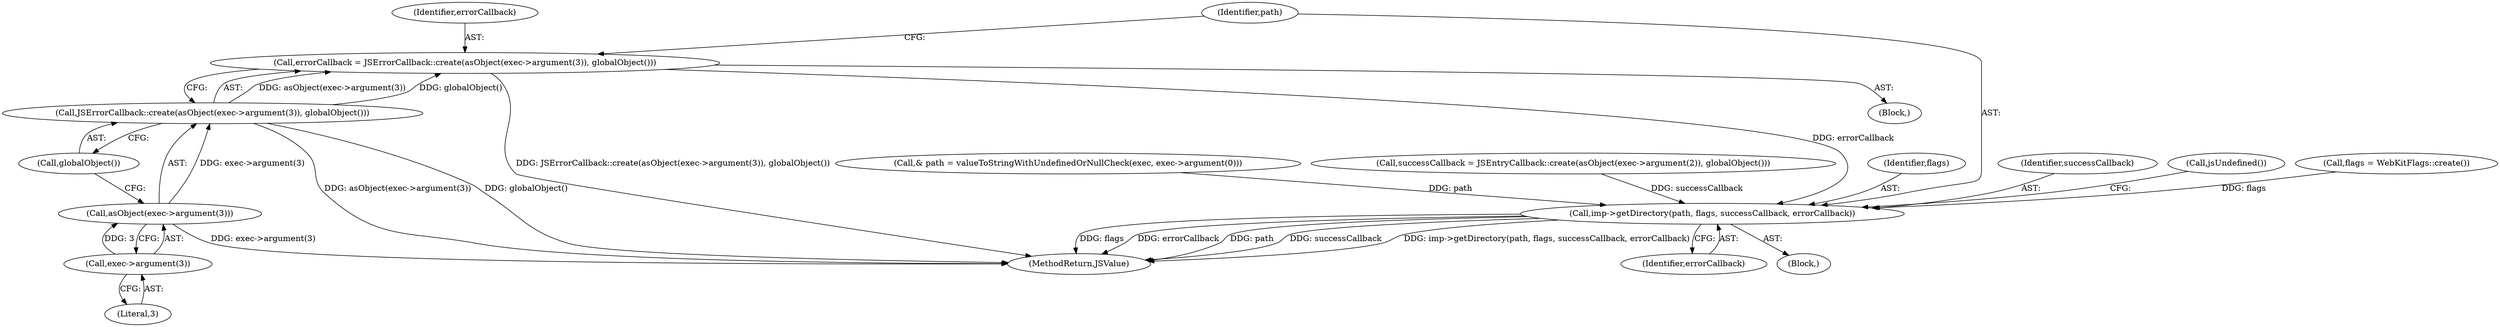 digraph "0_Chrome_b944f670bb7a8a919daac497a4ea0536c954c201_2@API" {
"1000235" [label="(Call,errorCallback = JSErrorCallback::create(asObject(exec->argument(3)), globalObject()))"];
"1000237" [label="(Call,JSErrorCallback::create(asObject(exec->argument(3)), globalObject()))"];
"1000238" [label="(Call,asObject(exec->argument(3)))"];
"1000239" [label="(Call,exec->argument(3))"];
"1000242" [label="(Call,imp->getDirectory(path, flags, successCallback, errorCallback))"];
"1000225" [label="(Block,)"];
"1000244" [label="(Identifier,flags)"];
"1000243" [label="(Identifier,path)"];
"1000240" [label="(Literal,3)"];
"1000102" [label="(Block,)"];
"1000249" [label="(MethodReturn,JSValue)"];
"1000245" [label="(Identifier,successCallback)"];
"1000237" [label="(Call,JSErrorCallback::create(asObject(exec->argument(3)), globalObject()))"];
"1000248" [label="(Call,jsUndefined())"];
"1000157" [label="(Call,flags = WebKitFlags::create())"];
"1000236" [label="(Identifier,errorCallback)"];
"1000239" [label="(Call,exec->argument(3))"];
"1000120" [label="(Call,& path = valueToStringWithUndefinedOrNullCheck(exec, exec->argument(0)))"];
"1000241" [label="(Call,globalObject())"];
"1000235" [label="(Call,errorCallback = JSErrorCallback::create(asObject(exec->argument(3)), globalObject()))"];
"1000246" [label="(Identifier,errorCallback)"];
"1000238" [label="(Call,asObject(exec->argument(3)))"];
"1000207" [label="(Call,successCallback = JSEntryCallback::create(asObject(exec->argument(2)), globalObject()))"];
"1000242" [label="(Call,imp->getDirectory(path, flags, successCallback, errorCallback))"];
"1000235" -> "1000225"  [label="AST: "];
"1000235" -> "1000237"  [label="CFG: "];
"1000236" -> "1000235"  [label="AST: "];
"1000237" -> "1000235"  [label="AST: "];
"1000243" -> "1000235"  [label="CFG: "];
"1000235" -> "1000249"  [label="DDG: JSErrorCallback::create(asObject(exec->argument(3)), globalObject())"];
"1000237" -> "1000235"  [label="DDG: asObject(exec->argument(3))"];
"1000237" -> "1000235"  [label="DDG: globalObject()"];
"1000235" -> "1000242"  [label="DDG: errorCallback"];
"1000237" -> "1000241"  [label="CFG: "];
"1000238" -> "1000237"  [label="AST: "];
"1000241" -> "1000237"  [label="AST: "];
"1000237" -> "1000249"  [label="DDG: asObject(exec->argument(3))"];
"1000237" -> "1000249"  [label="DDG: globalObject()"];
"1000238" -> "1000237"  [label="DDG: exec->argument(3)"];
"1000238" -> "1000239"  [label="CFG: "];
"1000239" -> "1000238"  [label="AST: "];
"1000241" -> "1000238"  [label="CFG: "];
"1000238" -> "1000249"  [label="DDG: exec->argument(3)"];
"1000239" -> "1000238"  [label="DDG: 3"];
"1000239" -> "1000240"  [label="CFG: "];
"1000240" -> "1000239"  [label="AST: "];
"1000242" -> "1000102"  [label="AST: "];
"1000242" -> "1000246"  [label="CFG: "];
"1000243" -> "1000242"  [label="AST: "];
"1000244" -> "1000242"  [label="AST: "];
"1000245" -> "1000242"  [label="AST: "];
"1000246" -> "1000242"  [label="AST: "];
"1000248" -> "1000242"  [label="CFG: "];
"1000242" -> "1000249"  [label="DDG: successCallback"];
"1000242" -> "1000249"  [label="DDG: imp->getDirectory(path, flags, successCallback, errorCallback)"];
"1000242" -> "1000249"  [label="DDG: flags"];
"1000242" -> "1000249"  [label="DDG: errorCallback"];
"1000242" -> "1000249"  [label="DDG: path"];
"1000120" -> "1000242"  [label="DDG: path"];
"1000157" -> "1000242"  [label="DDG: flags"];
"1000207" -> "1000242"  [label="DDG: successCallback"];
}

